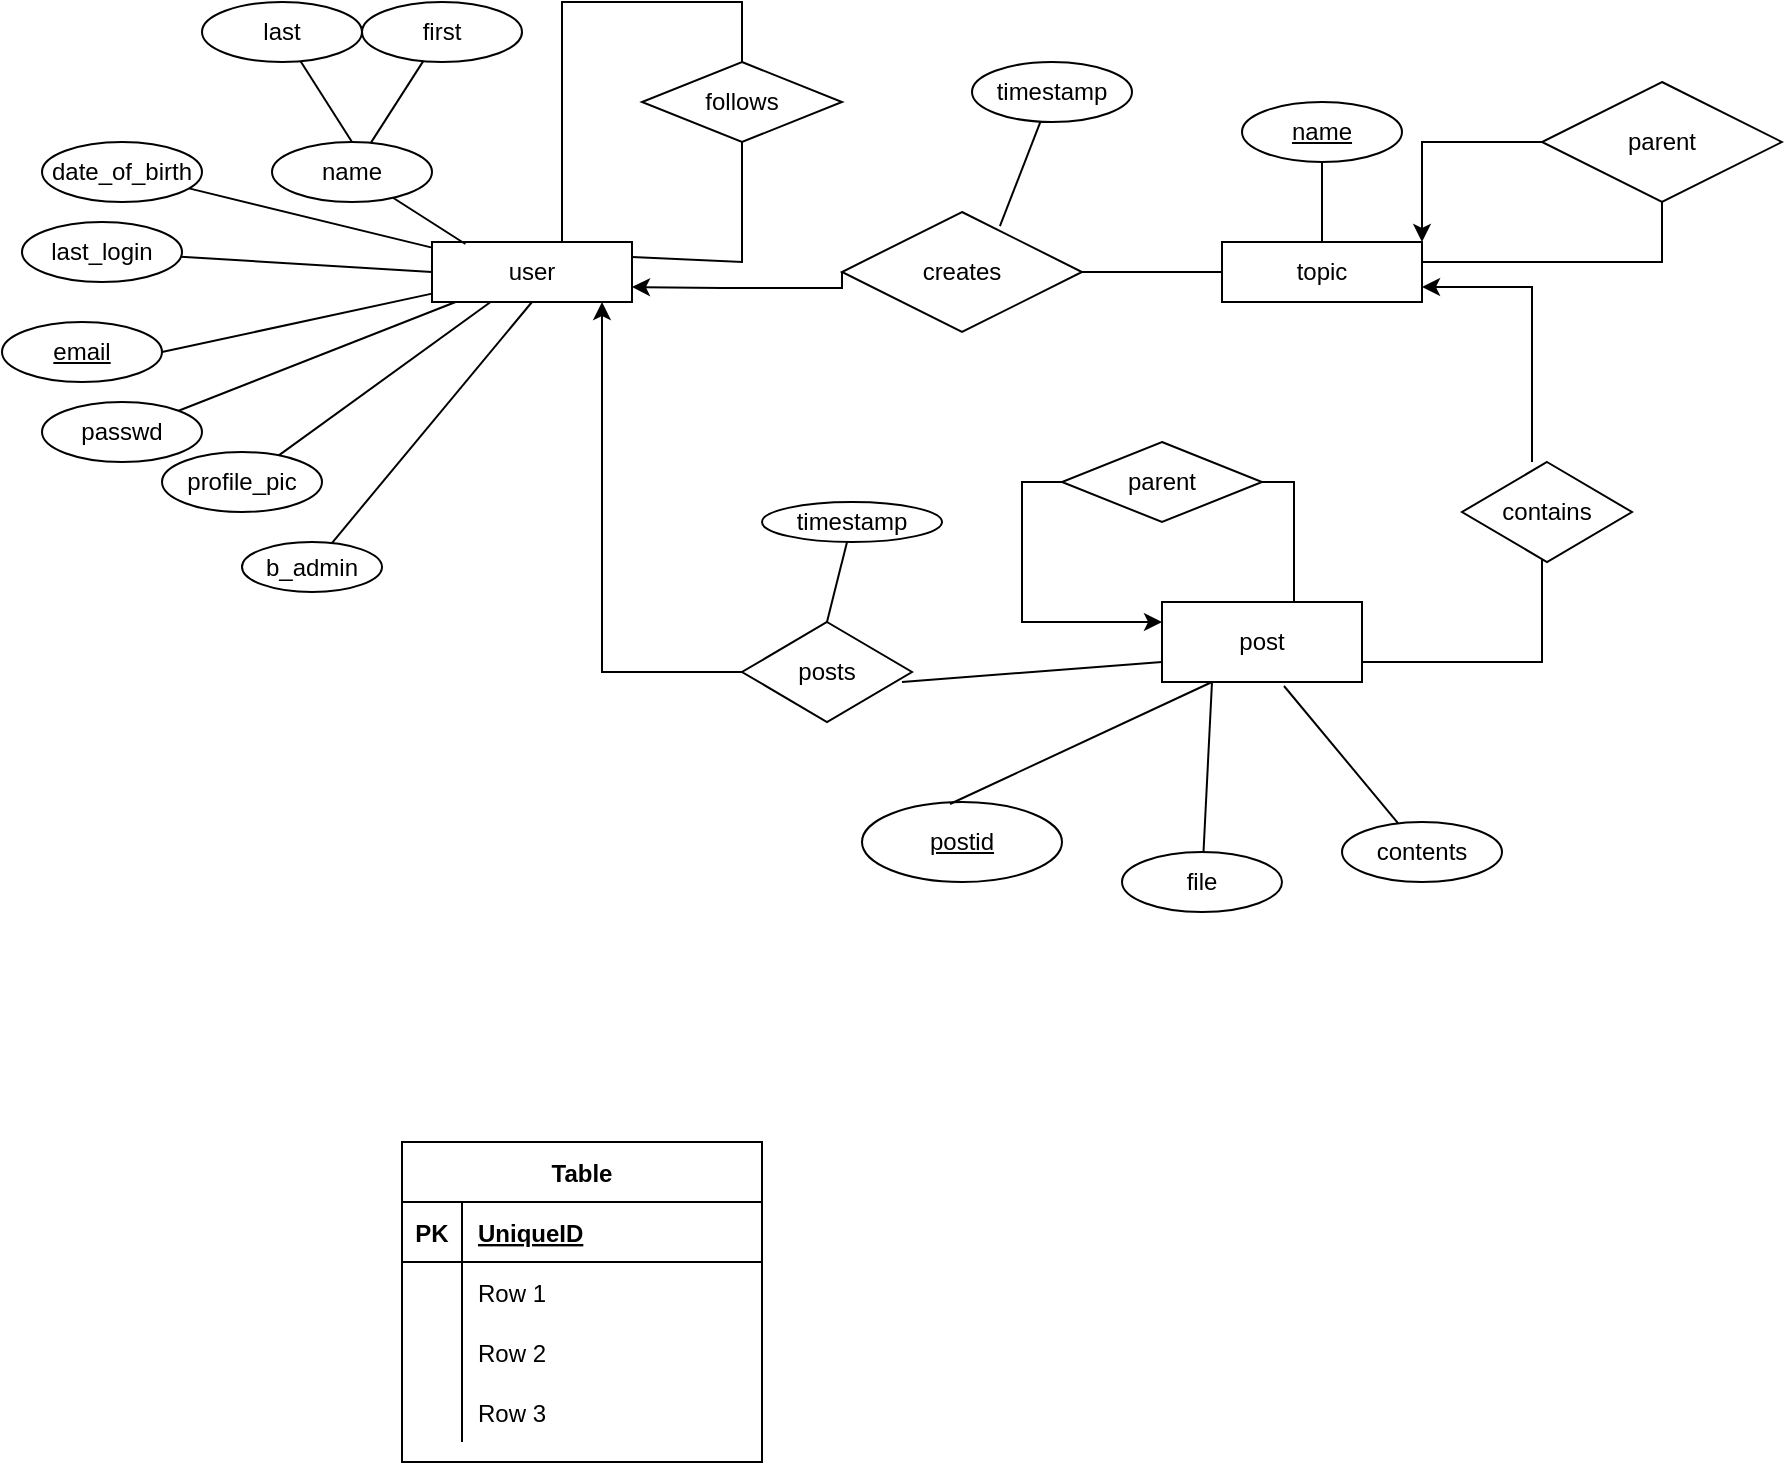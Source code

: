 <mxfile version="13.7.7"><diagram id="fkYGxuH0-uEfCW3d7hP0" name="Page-1"><mxGraphModel dx="1789" dy="449" grid="1" gridSize="10" guides="1" tooltips="1" connect="1" arrows="1" fold="1" page="1" pageScale="1" pageWidth="850" pageHeight="1100" math="0" shadow="0"><root><mxCell id="0"/><mxCell id="1" parent="0"/><mxCell id="EebFlofOGlLtWGX-k35Y-1" value="&lt;div&gt;user&lt;/div&gt;" style="rounded=0;whiteSpace=wrap;html=1;" vertex="1" parent="1"><mxGeometry x="115" y="140" width="100" height="30" as="geometry"/></mxCell><mxCell id="EebFlofOGlLtWGX-k35Y-2" value="topic" style="rounded=0;whiteSpace=wrap;html=1;" vertex="1" parent="1"><mxGeometry x="510" y="140" width="100" height="30" as="geometry"/></mxCell><mxCell id="EebFlofOGlLtWGX-k35Y-5" value="name" style="ellipse;whiteSpace=wrap;html=1;" vertex="1" parent="1"><mxGeometry x="35" y="90" width="80" height="30" as="geometry"/></mxCell><mxCell id="EebFlofOGlLtWGX-k35Y-7" value="&lt;u&gt;email&lt;/u&gt;" style="ellipse;whiteSpace=wrap;html=1;" vertex="1" parent="1"><mxGeometry x="-100" y="180" width="80" height="30" as="geometry"/></mxCell><mxCell id="EebFlofOGlLtWGX-k35Y-8" value="date_of_birth" style="ellipse;whiteSpace=wrap;html=1;" vertex="1" parent="1"><mxGeometry x="-80" y="90" width="80" height="30" as="geometry"/></mxCell><mxCell id="EebFlofOGlLtWGX-k35Y-9" value="last_login" style="ellipse;whiteSpace=wrap;html=1;" vertex="1" parent="1"><mxGeometry x="-90" y="130" width="80" height="30" as="geometry"/></mxCell><mxCell id="EebFlofOGlLtWGX-k35Y-10" value="" style="endArrow=none;html=1;" edge="1" parent="1" source="EebFlofOGlLtWGX-k35Y-1" target="EebFlofOGlLtWGX-k35Y-8"><mxGeometry width="50" height="50" relative="1" as="geometry"><mxPoint x="40" y="195" as="sourcePoint"/><mxPoint x="90" y="145" as="targetPoint"/><Array as="points"/></mxGeometry></mxCell><mxCell id="EebFlofOGlLtWGX-k35Y-11" value="" style="endArrow=none;html=1;exitX=0.167;exitY=0.033;exitDx=0;exitDy=0;exitPerimeter=0;" edge="1" parent="1" source="EebFlofOGlLtWGX-k35Y-1" target="EebFlofOGlLtWGX-k35Y-5"><mxGeometry width="50" height="50" relative="1" as="geometry"><mxPoint x="150" y="114.061" as="sourcePoint"/><mxPoint x="109.392" y="100.004" as="targetPoint"/><Array as="points"/></mxGeometry></mxCell><mxCell id="EebFlofOGlLtWGX-k35Y-13" value="" style="endArrow=none;html=1;entryX=1;entryY=0.5;entryDx=0;entryDy=0;" edge="1" parent="1" source="EebFlofOGlLtWGX-k35Y-1" target="EebFlofOGlLtWGX-k35Y-7"><mxGeometry width="50" height="50" relative="1" as="geometry"><mxPoint x="270.0" y="140" as="sourcePoint"/><mxPoint x="229.541" y="77.583" as="targetPoint"/><Array as="points"/></mxGeometry></mxCell><mxCell id="EebFlofOGlLtWGX-k35Y-14" value="" style="endArrow=none;html=1;entryX=0;entryY=0.5;entryDx=0;entryDy=0;" edge="1" parent="1" source="EebFlofOGlLtWGX-k35Y-9" target="EebFlofOGlLtWGX-k35Y-1"><mxGeometry width="50" height="50" relative="1" as="geometry"><mxPoint x="70" y="180" as="sourcePoint"/><mxPoint x="120" y="170" as="targetPoint"/><Array as="points"/></mxGeometry></mxCell><mxCell id="EebFlofOGlLtWGX-k35Y-48" value="contents" style="ellipse;whiteSpace=wrap;html=1;" vertex="1" parent="1"><mxGeometry x="570" y="430" width="80" height="30" as="geometry"/></mxCell><mxCell id="EebFlofOGlLtWGX-k35Y-49" value="timestamp" style="ellipse;whiteSpace=wrap;html=1;" vertex="1" parent="1"><mxGeometry x="280" y="270" width="90" height="20" as="geometry"/></mxCell><mxCell id="EebFlofOGlLtWGX-k35Y-54" value="" style="endArrow=none;html=1;exitX=0.61;exitY=1.05;exitDx=0;exitDy=0;exitPerimeter=0;" edge="1" parent="1" target="EebFlofOGlLtWGX-k35Y-48"><mxGeometry width="50" height="50" relative="1" as="geometry"><mxPoint x="541" y="362" as="sourcePoint"/><mxPoint x="479.392" y="260.004" as="targetPoint"/><Array as="points"/></mxGeometry></mxCell><mxCell id="EebFlofOGlLtWGX-k35Y-55" value="" style="endArrow=none;html=1;" edge="1" parent="1" target="EebFlofOGlLtWGX-k35Y-49"><mxGeometry width="50" height="50" relative="1" as="geometry"><mxPoint x="311.429" y="334.286" as="sourcePoint"/><mxPoint x="550.001" y="237.583" as="targetPoint"/><Array as="points"/></mxGeometry></mxCell><mxCell id="EebFlofOGlLtWGX-k35Y-65" value="&lt;u&gt;name&lt;/u&gt;" style="ellipse;whiteSpace=wrap;html=1;" vertex="1" parent="1"><mxGeometry x="520" y="70" width="80" height="30" as="geometry"/></mxCell><mxCell id="EebFlofOGlLtWGX-k35Y-66" value="" style="endArrow=none;html=1;exitX=0.5;exitY=1;exitDx=0;exitDy=0;" edge="1" parent="1" source="EebFlofOGlLtWGX-k35Y-65" target="EebFlofOGlLtWGX-k35Y-2"><mxGeometry width="50" height="50" relative="1" as="geometry"><mxPoint x="490.46" y="122.42" as="sourcePoint"/><mxPoint x="430" y="140" as="targetPoint"/><Array as="points"/></mxGeometry></mxCell><mxCell id="EebFlofOGlLtWGX-k35Y-67" value="&lt;div&gt;timestamp&lt;/div&gt;" style="ellipse;whiteSpace=wrap;html=1;" vertex="1" parent="1"><mxGeometry x="385" y="50" width="80" height="30" as="geometry"/></mxCell><mxCell id="EebFlofOGlLtWGX-k35Y-68" value="" style="endArrow=none;html=1;entryX=0.658;entryY=0.117;entryDx=0;entryDy=0;entryPerimeter=0;" edge="1" parent="1" source="EebFlofOGlLtWGX-k35Y-67" target="EebFlofOGlLtWGX-k35Y-69"><mxGeometry width="50" height="50" relative="1" as="geometry"><mxPoint x="415.46" y="142.42" as="sourcePoint"/><mxPoint x="475.878" y="160" as="targetPoint"/><Array as="points"/></mxGeometry></mxCell><mxCell id="EebFlofOGlLtWGX-k35Y-71" style="edgeStyle=orthogonalEdgeStyle;rounded=0;orthogonalLoop=1;jettySize=auto;html=1;entryX=1;entryY=0.75;entryDx=0;entryDy=0;startFill=1;endFill=1;exitX=0;exitY=0.5;exitDx=0;exitDy=0;" edge="1" parent="1" source="EebFlofOGlLtWGX-k35Y-69" target="EebFlofOGlLtWGX-k35Y-1"><mxGeometry relative="1" as="geometry"><Array as="points"><mxPoint x="320" y="163"/><mxPoint x="260" y="163"/></Array></mxGeometry></mxCell><mxCell id="EebFlofOGlLtWGX-k35Y-69" value="creates" style="shape=rhombus;perimeter=rhombusPerimeter;whiteSpace=wrap;html=1;align=center;" vertex="1" parent="1"><mxGeometry x="320" y="125" width="120" height="60" as="geometry"/></mxCell><mxCell id="EebFlofOGlLtWGX-k35Y-72" value="" style="endArrow=none;html=1;rounded=0;exitX=1;exitY=0.5;exitDx=0;exitDy=0;entryX=0;entryY=0.5;entryDx=0;entryDy=0;" edge="1" parent="1" source="EebFlofOGlLtWGX-k35Y-69" target="EebFlofOGlLtWGX-k35Y-2"><mxGeometry relative="1" as="geometry"><mxPoint x="390" y="169" as="sourcePoint"/><mxPoint x="550" y="169" as="targetPoint"/><Array as="points"><mxPoint x="490" y="155"/></Array></mxGeometry></mxCell><mxCell id="EebFlofOGlLtWGX-k35Y-77" style="edgeStyle=orthogonalEdgeStyle;rounded=0;orthogonalLoop=1;jettySize=auto;html=1;exitX=0;exitY=0.5;exitDx=0;exitDy=0;startFill=1;endFill=1;" edge="1" parent="1" source="EebFlofOGlLtWGX-k35Y-121" target="EebFlofOGlLtWGX-k35Y-1"><mxGeometry relative="1" as="geometry"><mxPoint x="269.99" y="360" as="sourcePoint"/><Array as="points"><mxPoint x="200" y="355"/></Array></mxGeometry></mxCell><mxCell id="EebFlofOGlLtWGX-k35Y-78" value="" style="endArrow=none;html=1;rounded=0;entryX=0;entryY=0.75;entryDx=0;entryDy=0;exitX=1;exitY=0.5;exitDx=0;exitDy=0;" edge="1" parent="1"><mxGeometry relative="1" as="geometry"><mxPoint x="350" y="360" as="sourcePoint"/><mxPoint x="480" y="350" as="targetPoint"/><Array as="points"/></mxGeometry></mxCell><mxCell id="EebFlofOGlLtWGX-k35Y-82" style="edgeStyle=orthogonalEdgeStyle;rounded=0;orthogonalLoop=1;jettySize=auto;html=1;entryX=1;entryY=0.75;entryDx=0;entryDy=0;startFill=1;endFill=1;exitX=0.5;exitY=0;exitDx=0;exitDy=0;" edge="1" parent="1" target="EebFlofOGlLtWGX-k35Y-2"><mxGeometry relative="1" as="geometry"><mxPoint x="665" y="250" as="sourcePoint"/><Array as="points"><mxPoint x="665" y="163"/></Array></mxGeometry></mxCell><mxCell id="EebFlofOGlLtWGX-k35Y-83" value="" style="endArrow=none;html=1;rounded=0;entryX=0.5;entryY=1;entryDx=0;entryDy=0;exitX=1;exitY=0.75;exitDx=0;exitDy=0;" edge="1" parent="1"><mxGeometry relative="1" as="geometry"><mxPoint x="580" y="350" as="sourcePoint"/><mxPoint x="670" y="290" as="targetPoint"/><Array as="points"><mxPoint x="670" y="350"/></Array></mxGeometry></mxCell><mxCell id="EebFlofOGlLtWGX-k35Y-91" value="first" style="ellipse;whiteSpace=wrap;html=1;" vertex="1" parent="1"><mxGeometry x="80" y="20" width="80" height="30" as="geometry"/></mxCell><mxCell id="EebFlofOGlLtWGX-k35Y-92" value="" style="endArrow=none;html=1;" edge="1" parent="1" target="EebFlofOGlLtWGX-k35Y-91" source="EebFlofOGlLtWGX-k35Y-5"><mxGeometry width="50" height="50" relative="1" as="geometry"><mxPoint x="158" y="100" as="sourcePoint"/><mxPoint x="165.001" y="37.583" as="targetPoint"/><Array as="points"/></mxGeometry></mxCell><mxCell id="EebFlofOGlLtWGX-k35Y-93" value="last" style="ellipse;whiteSpace=wrap;html=1;" vertex="1" parent="1"><mxGeometry x="-7.105e-15" y="20" width="80" height="30" as="geometry"/></mxCell><mxCell id="EebFlofOGlLtWGX-k35Y-94" value="" style="endArrow=none;html=1;exitX=0.5;exitY=0;exitDx=0;exitDy=0;" edge="1" parent="1" target="EebFlofOGlLtWGX-k35Y-93" source="EebFlofOGlLtWGX-k35Y-5"><mxGeometry width="50" height="50" relative="1" as="geometry"><mxPoint x="60.005" y="59.995" as="sourcePoint"/><mxPoint x="90.961" y="41.623" as="targetPoint"/><Array as="points"/></mxGeometry></mxCell><mxCell id="EebFlofOGlLtWGX-k35Y-96" value="follows" style="shape=rhombus;perimeter=rhombusPerimeter;whiteSpace=wrap;html=1;align=center;" vertex="1" parent="1"><mxGeometry x="220" y="50" width="100" height="40" as="geometry"/></mxCell><mxCell id="EebFlofOGlLtWGX-k35Y-98" value="" style="endArrow=none;html=1;rounded=0;entryX=0.5;entryY=0;entryDx=0;entryDy=0;" edge="1" parent="1" target="EebFlofOGlLtWGX-k35Y-96"><mxGeometry relative="1" as="geometry"><mxPoint x="180" y="140" as="sourcePoint"/><mxPoint x="430" y="180" as="targetPoint"/><Array as="points"><mxPoint x="180" y="110"/><mxPoint x="180" y="70"/><mxPoint x="180" y="20"/><mxPoint x="270" y="20"/></Array></mxGeometry></mxCell><mxCell id="EebFlofOGlLtWGX-k35Y-99" value="" style="endArrow=none;html=1;rounded=0;entryX=0.5;entryY=1;entryDx=0;entryDy=0;exitX=1;exitY=0.25;exitDx=0;exitDy=0;" edge="1" parent="1" source="EebFlofOGlLtWGX-k35Y-1" target="EebFlofOGlLtWGX-k35Y-96"><mxGeometry relative="1" as="geometry"><mxPoint x="200" y="139" as="sourcePoint"/><mxPoint x="360" y="139" as="targetPoint"/><Array as="points"><mxPoint x="270" y="150"/></Array></mxGeometry></mxCell><mxCell id="EebFlofOGlLtWGX-k35Y-100" value="passwd" style="ellipse;whiteSpace=wrap;html=1;align=center;" vertex="1" parent="1"><mxGeometry x="-80" y="220" width="80" height="30" as="geometry"/></mxCell><mxCell id="EebFlofOGlLtWGX-k35Y-101" value="" style="endArrow=none;html=1;rounded=0;exitX=1;exitY=0;exitDx=0;exitDy=0;" edge="1" parent="1" source="EebFlofOGlLtWGX-k35Y-100" target="EebFlofOGlLtWGX-k35Y-1"><mxGeometry relative="1" as="geometry"><mxPoint x="-45" y="234.5" as="sourcePoint"/><mxPoint x="115" y="234.5" as="targetPoint"/></mxGeometry></mxCell><mxCell id="EebFlofOGlLtWGX-k35Y-104" value="file" style="ellipse;whiteSpace=wrap;html=1;" vertex="1" parent="1"><mxGeometry x="460" y="445" width="80" height="30" as="geometry"/></mxCell><mxCell id="EebFlofOGlLtWGX-k35Y-105" value="" style="endArrow=none;html=1;exitX=0.25;exitY=1;exitDx=0;exitDy=0;" edge="1" parent="1" target="EebFlofOGlLtWGX-k35Y-104"><mxGeometry width="50" height="50" relative="1" as="geometry"><mxPoint x="505" y="360" as="sourcePoint"/><mxPoint x="475" y="395" as="targetPoint"/><Array as="points"/></mxGeometry></mxCell><mxCell id="EebFlofOGlLtWGX-k35Y-106" value="&lt;div&gt;profile_pic&lt;/div&gt;" style="ellipse;whiteSpace=wrap;html=1;" vertex="1" parent="1"><mxGeometry x="-20" y="245" width="80" height="30" as="geometry"/></mxCell><mxCell id="EebFlofOGlLtWGX-k35Y-107" value="" style="endArrow=none;html=1;" edge="1" parent="1" target="EebFlofOGlLtWGX-k35Y-106" source="EebFlofOGlLtWGX-k35Y-1"><mxGeometry width="50" height="50" relative="1" as="geometry"><mxPoint x="100" y="175" as="sourcePoint"/><mxPoint x="50" y="230" as="targetPoint"/><Array as="points"/></mxGeometry></mxCell><mxCell id="EebFlofOGlLtWGX-k35Y-109" style="edgeStyle=orthogonalEdgeStyle;rounded=0;orthogonalLoop=1;jettySize=auto;html=1;entryX=1;entryY=0;entryDx=0;entryDy=0;startFill=1;endFill=1;" edge="1" parent="1" source="EebFlofOGlLtWGX-k35Y-108" target="EebFlofOGlLtWGX-k35Y-2"><mxGeometry relative="1" as="geometry"/></mxCell><mxCell id="EebFlofOGlLtWGX-k35Y-108" value="parent" style="shape=rhombus;perimeter=rhombusPerimeter;whiteSpace=wrap;html=1;align=center;" vertex="1" parent="1"><mxGeometry x="670" y="60" width="120" height="60" as="geometry"/></mxCell><mxCell id="EebFlofOGlLtWGX-k35Y-110" value="" style="endArrow=none;html=1;rounded=0;entryX=0.5;entryY=1;entryDx=0;entryDy=0;" edge="1" parent="1" target="EebFlofOGlLtWGX-k35Y-108"><mxGeometry relative="1" as="geometry"><mxPoint x="610" y="150" as="sourcePoint"/><mxPoint x="770" y="150" as="targetPoint"/><Array as="points"><mxPoint x="730" y="150"/></Array></mxGeometry></mxCell><mxCell id="EebFlofOGlLtWGX-k35Y-113" style="edgeStyle=orthogonalEdgeStyle;rounded=0;orthogonalLoop=1;jettySize=auto;html=1;exitX=0;exitY=0.5;exitDx=0;exitDy=0;entryX=0;entryY=0.25;entryDx=0;entryDy=0;startFill=1;endFill=1;" edge="1" parent="1" source="EebFlofOGlLtWGX-k35Y-111"><mxGeometry relative="1" as="geometry"><mxPoint x="480" y="330" as="targetPoint"/><Array as="points"><mxPoint x="410" y="260"/><mxPoint x="410" y="330"/></Array></mxGeometry></mxCell><mxCell id="EebFlofOGlLtWGX-k35Y-111" value="parent" style="shape=rhombus;perimeter=rhombusPerimeter;whiteSpace=wrap;html=1;align=center;" vertex="1" parent="1"><mxGeometry x="430" y="240" width="100" height="40" as="geometry"/></mxCell><mxCell id="EebFlofOGlLtWGX-k35Y-112" value="" style="endArrow=none;html=1;rounded=0;exitX=1;exitY=0.5;exitDx=0;exitDy=0;entryX=0.66;entryY=0.025;entryDx=0;entryDy=0;entryPerimeter=0;" edge="1" parent="1" source="EebFlofOGlLtWGX-k35Y-111"><mxGeometry relative="1" as="geometry"><mxPoint x="450" y="220" as="sourcePoint"/><mxPoint x="546" y="321" as="targetPoint"/><Array as="points"><mxPoint x="546" y="260"/></Array></mxGeometry></mxCell><mxCell id="EebFlofOGlLtWGX-k35Y-114" value="&lt;u&gt;postid&lt;/u&gt;" style="ellipse;whiteSpace=wrap;html=1;align=center;" vertex="1" parent="1"><mxGeometry x="330" y="420" width="100" height="40" as="geometry"/></mxCell><mxCell id="EebFlofOGlLtWGX-k35Y-117" value="" style="endArrow=none;html=1;rounded=0;entryX=0.25;entryY=1;entryDx=0;entryDy=0;exitX=0.44;exitY=0.025;exitDx=0;exitDy=0;exitPerimeter=0;" edge="1" parent="1" source="EebFlofOGlLtWGX-k35Y-114"><mxGeometry relative="1" as="geometry"><mxPoint x="330" y="400" as="sourcePoint"/><mxPoint x="505" y="360" as="targetPoint"/></mxGeometry></mxCell><mxCell id="EebFlofOGlLtWGX-k35Y-118" value="N" style="resizable=0;html=1;align=right;verticalAlign=bottom;" connectable="0" vertex="1" parent="EebFlofOGlLtWGX-k35Y-117"><mxGeometry x="1" relative="1" as="geometry"/></mxCell><mxCell id="EebFlofOGlLtWGX-k35Y-120" value="post" style="whiteSpace=wrap;html=1;align=center;" vertex="1" parent="1"><mxGeometry x="480" y="320" width="100" height="40" as="geometry"/></mxCell><mxCell id="EebFlofOGlLtWGX-k35Y-121" value="posts" style="shape=rhombus;perimeter=rhombusPerimeter;whiteSpace=wrap;html=1;align=center;" vertex="1" parent="1"><mxGeometry x="270" y="330" width="85" height="50" as="geometry"/></mxCell><mxCell id="EebFlofOGlLtWGX-k35Y-122" value="contains" style="shape=rhombus;perimeter=rhombusPerimeter;whiteSpace=wrap;html=1;align=center;" vertex="1" parent="1"><mxGeometry x="630" y="250" width="85" height="50" as="geometry"/></mxCell><mxCell id="EebFlofOGlLtWGX-k35Y-123" value="Table" style="shape=table;startSize=30;container=1;collapsible=1;childLayout=tableLayout;fixedRows=1;rowLines=0;fontStyle=1;align=center;resizeLast=1;" vertex="1" parent="1"><mxGeometry x="100" y="590" width="180" height="160" as="geometry"/></mxCell><mxCell id="EebFlofOGlLtWGX-k35Y-124" value="" style="shape=partialRectangle;collapsible=0;dropTarget=0;pointerEvents=0;fillColor=none;top=0;left=0;bottom=1;right=0;points=[[0,0.5],[1,0.5]];portConstraint=eastwest;" vertex="1" parent="EebFlofOGlLtWGX-k35Y-123"><mxGeometry y="30" width="180" height="30" as="geometry"/></mxCell><mxCell id="EebFlofOGlLtWGX-k35Y-125" value="PK" style="shape=partialRectangle;connectable=0;fillColor=none;top=0;left=0;bottom=0;right=0;fontStyle=1;overflow=hidden;" vertex="1" parent="EebFlofOGlLtWGX-k35Y-124"><mxGeometry width="30" height="30" as="geometry"/></mxCell><mxCell id="EebFlofOGlLtWGX-k35Y-126" value="UniqueID" style="shape=partialRectangle;connectable=0;fillColor=none;top=0;left=0;bottom=0;right=0;align=left;spacingLeft=6;fontStyle=5;overflow=hidden;" vertex="1" parent="EebFlofOGlLtWGX-k35Y-124"><mxGeometry x="30" width="150" height="30" as="geometry"/></mxCell><mxCell id="EebFlofOGlLtWGX-k35Y-127" value="" style="shape=partialRectangle;collapsible=0;dropTarget=0;pointerEvents=0;fillColor=none;top=0;left=0;bottom=0;right=0;points=[[0,0.5],[1,0.5]];portConstraint=eastwest;" vertex="1" parent="EebFlofOGlLtWGX-k35Y-123"><mxGeometry y="60" width="180" height="30" as="geometry"/></mxCell><mxCell id="EebFlofOGlLtWGX-k35Y-128" value="" style="shape=partialRectangle;connectable=0;fillColor=none;top=0;left=0;bottom=0;right=0;editable=1;overflow=hidden;" vertex="1" parent="EebFlofOGlLtWGX-k35Y-127"><mxGeometry width="30" height="30" as="geometry"/></mxCell><mxCell id="EebFlofOGlLtWGX-k35Y-129" value="Row 1" style="shape=partialRectangle;connectable=0;fillColor=none;top=0;left=0;bottom=0;right=0;align=left;spacingLeft=6;overflow=hidden;" vertex="1" parent="EebFlofOGlLtWGX-k35Y-127"><mxGeometry x="30" width="150" height="30" as="geometry"/></mxCell><mxCell id="EebFlofOGlLtWGX-k35Y-130" value="" style="shape=partialRectangle;collapsible=0;dropTarget=0;pointerEvents=0;fillColor=none;top=0;left=0;bottom=0;right=0;points=[[0,0.5],[1,0.5]];portConstraint=eastwest;" vertex="1" parent="EebFlofOGlLtWGX-k35Y-123"><mxGeometry y="90" width="180" height="30" as="geometry"/></mxCell><mxCell id="EebFlofOGlLtWGX-k35Y-131" value="" style="shape=partialRectangle;connectable=0;fillColor=none;top=0;left=0;bottom=0;right=0;editable=1;overflow=hidden;" vertex="1" parent="EebFlofOGlLtWGX-k35Y-130"><mxGeometry width="30" height="30" as="geometry"/></mxCell><mxCell id="EebFlofOGlLtWGX-k35Y-132" value="Row 2" style="shape=partialRectangle;connectable=0;fillColor=none;top=0;left=0;bottom=0;right=0;align=left;spacingLeft=6;overflow=hidden;" vertex="1" parent="EebFlofOGlLtWGX-k35Y-130"><mxGeometry x="30" width="150" height="30" as="geometry"/></mxCell><mxCell id="EebFlofOGlLtWGX-k35Y-133" value="" style="shape=partialRectangle;collapsible=0;dropTarget=0;pointerEvents=0;fillColor=none;top=0;left=0;bottom=0;right=0;points=[[0,0.5],[1,0.5]];portConstraint=eastwest;" vertex="1" parent="EebFlofOGlLtWGX-k35Y-123"><mxGeometry y="120" width="180" height="30" as="geometry"/></mxCell><mxCell id="EebFlofOGlLtWGX-k35Y-134" value="" style="shape=partialRectangle;connectable=0;fillColor=none;top=0;left=0;bottom=0;right=0;editable=1;overflow=hidden;" vertex="1" parent="EebFlofOGlLtWGX-k35Y-133"><mxGeometry width="30" height="30" as="geometry"/></mxCell><mxCell id="EebFlofOGlLtWGX-k35Y-135" value="Row 3" style="shape=partialRectangle;connectable=0;fillColor=none;top=0;left=0;bottom=0;right=0;align=left;spacingLeft=6;overflow=hidden;" vertex="1" parent="EebFlofOGlLtWGX-k35Y-133"><mxGeometry x="30" width="150" height="30" as="geometry"/></mxCell><mxCell id="EebFlofOGlLtWGX-k35Y-136" value="b_admin" style="ellipse;whiteSpace=wrap;html=1;align=center;" vertex="1" parent="1"><mxGeometry x="20" y="290" width="70" height="25" as="geometry"/></mxCell><mxCell id="EebFlofOGlLtWGX-k35Y-138" value="" style="endArrow=none;html=1;rounded=0;entryX=0.5;entryY=1;entryDx=0;entryDy=0;" edge="1" parent="1" source="EebFlofOGlLtWGX-k35Y-136" target="EebFlofOGlLtWGX-k35Y-1"><mxGeometry relative="1" as="geometry"><mxPoint x="115" y="270" as="sourcePoint"/><mxPoint x="275" y="270" as="targetPoint"/></mxGeometry></mxCell><mxCell id="EebFlofOGlLtWGX-k35Y-141" style="edgeStyle=orthogonalEdgeStyle;rounded=0;orthogonalLoop=1;jettySize=auto;html=1;exitX=0.5;exitY=1;exitDx=0;exitDy=0;startFill=1;endFill=1;" edge="1" parent="1" source="EebFlofOGlLtWGX-k35Y-67" target="EebFlofOGlLtWGX-k35Y-67"><mxGeometry relative="1" as="geometry"/></mxCell></root></mxGraphModel></diagram></mxfile>